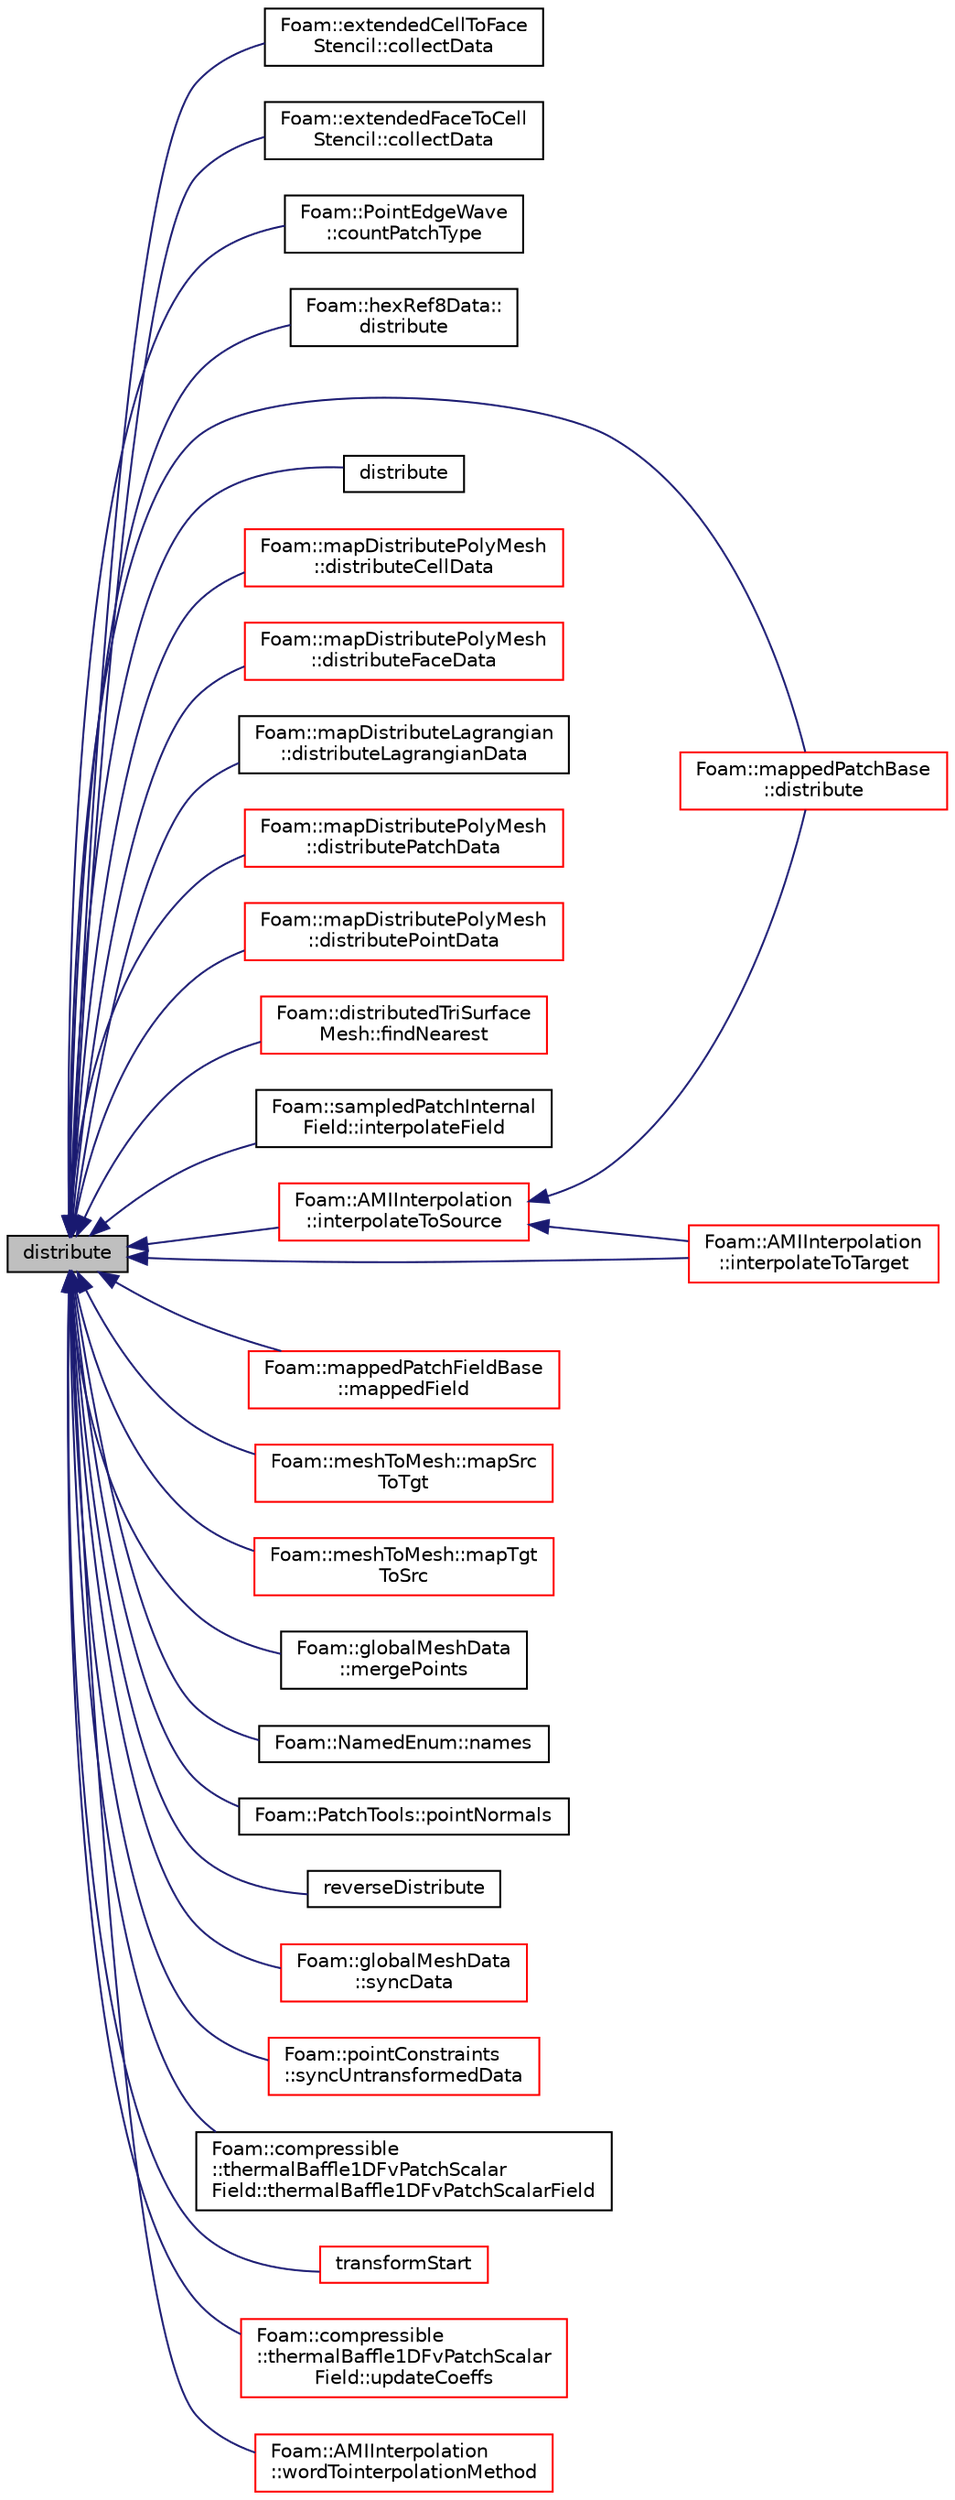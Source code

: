digraph "distribute"
{
  bgcolor="transparent";
  edge [fontname="Helvetica",fontsize="10",labelfontname="Helvetica",labelfontsize="10"];
  node [fontname="Helvetica",fontsize="10",shape=record];
  rankdir="LR";
  Node1 [label="distribute",height=0.2,width=0.4,color="black", fillcolor="grey75", style="filled", fontcolor="black"];
  Node1 -> Node2 [dir="back",color="midnightblue",fontsize="10",style="solid",fontname="Helvetica"];
  Node2 [label="Foam::extendedCellToFace\lStencil::collectData",height=0.2,width=0.4,color="black",URL="$a00707.html#a9d8cb70c5ed08be49cf8da4be7be1c3f"];
  Node1 -> Node3 [dir="back",color="midnightblue",fontsize="10",style="solid",fontname="Helvetica"];
  Node3 [label="Foam::extendedFaceToCell\lStencil::collectData",height=0.2,width=0.4,color="black",URL="$a00713.html#af89fae9c506ce31a183eb913a1446065"];
  Node1 -> Node4 [dir="back",color="midnightblue",fontsize="10",style="solid",fontname="Helvetica"];
  Node4 [label="Foam::PointEdgeWave\l::countPatchType",height=0.2,width=0.4,color="black",URL="$a01922.html#af1e6afe589b1de4f22d3c8587a005161"];
  Node1 -> Node5 [dir="back",color="midnightblue",fontsize="10",style="solid",fontname="Helvetica"];
  Node5 [label="Foam::hexRef8Data::\ldistribute",height=0.2,width=0.4,color="black",URL="$a01027.html#a6be2dc3eb1d541aeb83ee0a2adcc0556",tooltip="In-place distribute. "];
  Node1 -> Node6 [dir="back",color="midnightblue",fontsize="10",style="solid",fontname="Helvetica"];
  Node6 [label="Foam::mappedPatchBase\l::distribute",height=0.2,width=0.4,color="red",URL="$a01457.html#a19634e92e19466f33831b6908d0a4fab",tooltip="Wrapper around map/interpolate data distribution. "];
  Node1 -> Node7 [dir="back",color="midnightblue",fontsize="10",style="solid",fontname="Helvetica"];
  Node7 [label="distribute",height=0.2,width=0.4,color="black",URL="$a01438.html#ae908a49277dbc767b897a88de50dc482",tooltip="Distribute data using default commsType. "];
  Node1 -> Node8 [dir="back",color="midnightblue",fontsize="10",style="solid",fontname="Helvetica"];
  Node8 [label="Foam::mapDistributePolyMesh\l::distributeCellData",height=0.2,width=0.4,color="red",URL="$a01441.html#a4c917734c332fb951c06a69ce644f54e",tooltip="Distribute list of cell data. "];
  Node1 -> Node9 [dir="back",color="midnightblue",fontsize="10",style="solid",fontname="Helvetica"];
  Node9 [label="Foam::mapDistributePolyMesh\l::distributeFaceData",height=0.2,width=0.4,color="red",URL="$a01441.html#a0395b3ce9ff369d1ad479c5ba3d23486",tooltip="Distribute list of face data. "];
  Node1 -> Node10 [dir="back",color="midnightblue",fontsize="10",style="solid",fontname="Helvetica"];
  Node10 [label="Foam::mapDistributeLagrangian\l::distributeLagrangianData",height=0.2,width=0.4,color="black",URL="$a01440.html#a26b674f0049a27d23dd10299bfd5f83c",tooltip="Distribute list of lagrangian data. "];
  Node1 -> Node11 [dir="back",color="midnightblue",fontsize="10",style="solid",fontname="Helvetica"];
  Node11 [label="Foam::mapDistributePolyMesh\l::distributePatchData",height=0.2,width=0.4,color="red",URL="$a01441.html#a91e5b89db099700a72284f452caa00aa",tooltip="Distribute list of patch data. "];
  Node1 -> Node12 [dir="back",color="midnightblue",fontsize="10",style="solid",fontname="Helvetica"];
  Node12 [label="Foam::mapDistributePolyMesh\l::distributePointData",height=0.2,width=0.4,color="red",URL="$a01441.html#a28b3767fc7edb4284d32c2dd5e866279",tooltip="Distribute list of point data. "];
  Node1 -> Node13 [dir="back",color="midnightblue",fontsize="10",style="solid",fontname="Helvetica"];
  Node13 [label="Foam::distributedTriSurface\lMesh::findNearest",height=0.2,width=0.4,color="red",URL="$a00566.html#ad64c821f48b189f0be09244ae2037fdc"];
  Node1 -> Node14 [dir="back",color="midnightblue",fontsize="10",style="solid",fontname="Helvetica"];
  Node14 [label="Foam::sampledPatchInternal\lField::interpolateField",height=0.2,width=0.4,color="black",URL="$a02305.html#aefd86b240db58e582111d07b68287113"];
  Node1 -> Node15 [dir="back",color="midnightblue",fontsize="10",style="solid",fontname="Helvetica"];
  Node15 [label="Foam::AMIInterpolation\l::interpolateToSource",height=0.2,width=0.4,color="red",URL="$a00047.html#a5f6817e7750545ec2a1b63b1c5b90a13",tooltip="Interpolate from target to source with supplied op. "];
  Node15 -> Node6 [dir="back",color="midnightblue",fontsize="10",style="solid",fontname="Helvetica"];
  Node15 -> Node16 [dir="back",color="midnightblue",fontsize="10",style="solid",fontname="Helvetica"];
  Node16 [label="Foam::AMIInterpolation\l::interpolateToTarget",height=0.2,width=0.4,color="red",URL="$a00047.html#a532d28f7ff4409b43db562935c8c4aa7",tooltip="Interpolate from source to target with supplied op. "];
  Node1 -> Node16 [dir="back",color="midnightblue",fontsize="10",style="solid",fontname="Helvetica"];
  Node1 -> Node17 [dir="back",color="midnightblue",fontsize="10",style="solid",fontname="Helvetica"];
  Node17 [label="Foam::mappedPatchFieldBase\l::mappedField",height=0.2,width=0.4,color="red",URL="$a01458.html#af85b5ce63e4be45def690103f387de9a",tooltip="Map sampleField onto *this patch. "];
  Node1 -> Node18 [dir="back",color="midnightblue",fontsize="10",style="solid",fontname="Helvetica"];
  Node18 [label="Foam::meshToMesh::mapSrc\lToTgt",height=0.2,width=0.4,color="red",URL="$a01515.html#a775ef74b77b18f568449feebb08c9931",tooltip="Map field from src to tgt mesh with defined operation. "];
  Node1 -> Node19 [dir="back",color="midnightblue",fontsize="10",style="solid",fontname="Helvetica"];
  Node19 [label="Foam::meshToMesh::mapTgt\lToSrc",height=0.2,width=0.4,color="red",URL="$a01515.html#a484ed3857b0a46c4e8c2652d3b368561",tooltip="Map field from tgt to src mesh with defined operation. "];
  Node1 -> Node20 [dir="back",color="midnightblue",fontsize="10",style="solid",fontname="Helvetica"];
  Node20 [label="Foam::globalMeshData\l::mergePoints",height=0.2,width=0.4,color="black",URL="$a00949.html#a9f8e8fb232691db420bfb2b14b76e6cc",tooltip="Helper for merging (collocated!) patch point data. "];
  Node1 -> Node21 [dir="back",color="midnightblue",fontsize="10",style="solid",fontname="Helvetica"];
  Node21 [label="Foam::NamedEnum::names",height=0.2,width=0.4,color="black",URL="$a01609.html#a7350da3a0edd92cd11e6c479c9967dc8"];
  Node1 -> Node22 [dir="back",color="midnightblue",fontsize="10",style="solid",fontname="Helvetica"];
  Node22 [label="Foam::PatchTools::pointNormals",height=0.2,width=0.4,color="black",URL="$a01858.html#ab60186b13b96788288ecfa924a6950d2"];
  Node1 -> Node23 [dir="back",color="midnightblue",fontsize="10",style="solid",fontname="Helvetica"];
  Node23 [label="reverseDistribute",height=0.2,width=0.4,color="black",URL="$a01438.html#a07ed72977789d9965875437e0b0a234c",tooltip="Reverse distribute data using default commsType. "];
  Node1 -> Node24 [dir="back",color="midnightblue",fontsize="10",style="solid",fontname="Helvetica"];
  Node24 [label="Foam::globalMeshData\l::syncData",height=0.2,width=0.4,color="red",URL="$a00949.html#a81fffc5ec4bfe50dd3ba0a3ca38ee2f1",tooltip="Helper: synchronise data with transforms. "];
  Node1 -> Node25 [dir="back",color="midnightblue",fontsize="10",style="solid",fontname="Helvetica"];
  Node25 [label="Foam::pointConstraints\l::syncUntransformedData",height=0.2,width=0.4,color="red",URL="$a01916.html#a60a2f4543c7dc5c768bd06768d7004c6",tooltip="Helper: sync data on collocated points only. "];
  Node1 -> Node26 [dir="back",color="midnightblue",fontsize="10",style="solid",fontname="Helvetica"];
  Node26 [label="Foam::compressible\l::thermalBaffle1DFvPatchScalar\lField::thermalBaffle1DFvPatchScalarField",height=0.2,width=0.4,color="black",URL="$a02671.html#a61bfdceeacbdd2302ed4cdcc8eb30346",tooltip="Construct as copy setting internal field reference. "];
  Node1 -> Node27 [dir="back",color="midnightblue",fontsize="10",style="solid",fontname="Helvetica"];
  Node27 [label="transformStart",height=0.2,width=0.4,color="red",URL="$a01438.html#ad81500f3e446cb0a0fa323d46e6c8575",tooltip="Destination in constructMap for transformed elements. "];
  Node1 -> Node28 [dir="back",color="midnightblue",fontsize="10",style="solid",fontname="Helvetica"];
  Node28 [label="Foam::compressible\l::thermalBaffle1DFvPatchScalar\lField::updateCoeffs",height=0.2,width=0.4,color="red",URL="$a02671.html#a7e24eafac629d3733181cd942d4c902f",tooltip="Update the coefficients associated with the patch field. "];
  Node1 -> Node29 [dir="back",color="midnightblue",fontsize="10",style="solid",fontname="Helvetica"];
  Node29 [label="Foam::AMIInterpolation\l::wordTointerpolationMethod",height=0.2,width=0.4,color="red",URL="$a00047.html#a60e3ed16ffdfe716b129e1e10820c506",tooltip="Convert word to interpolationMethod. "];
}
